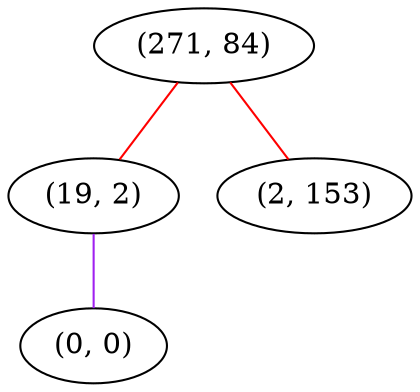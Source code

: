 graph "" {
"(271, 84)";
"(19, 2)";
"(0, 0)";
"(2, 153)";
"(271, 84)" -- "(19, 2)"  [color=red, key=0, weight=1];
"(271, 84)" -- "(2, 153)"  [color=red, key=0, weight=1];
"(19, 2)" -- "(0, 0)"  [color=purple, key=0, weight=4];
}
